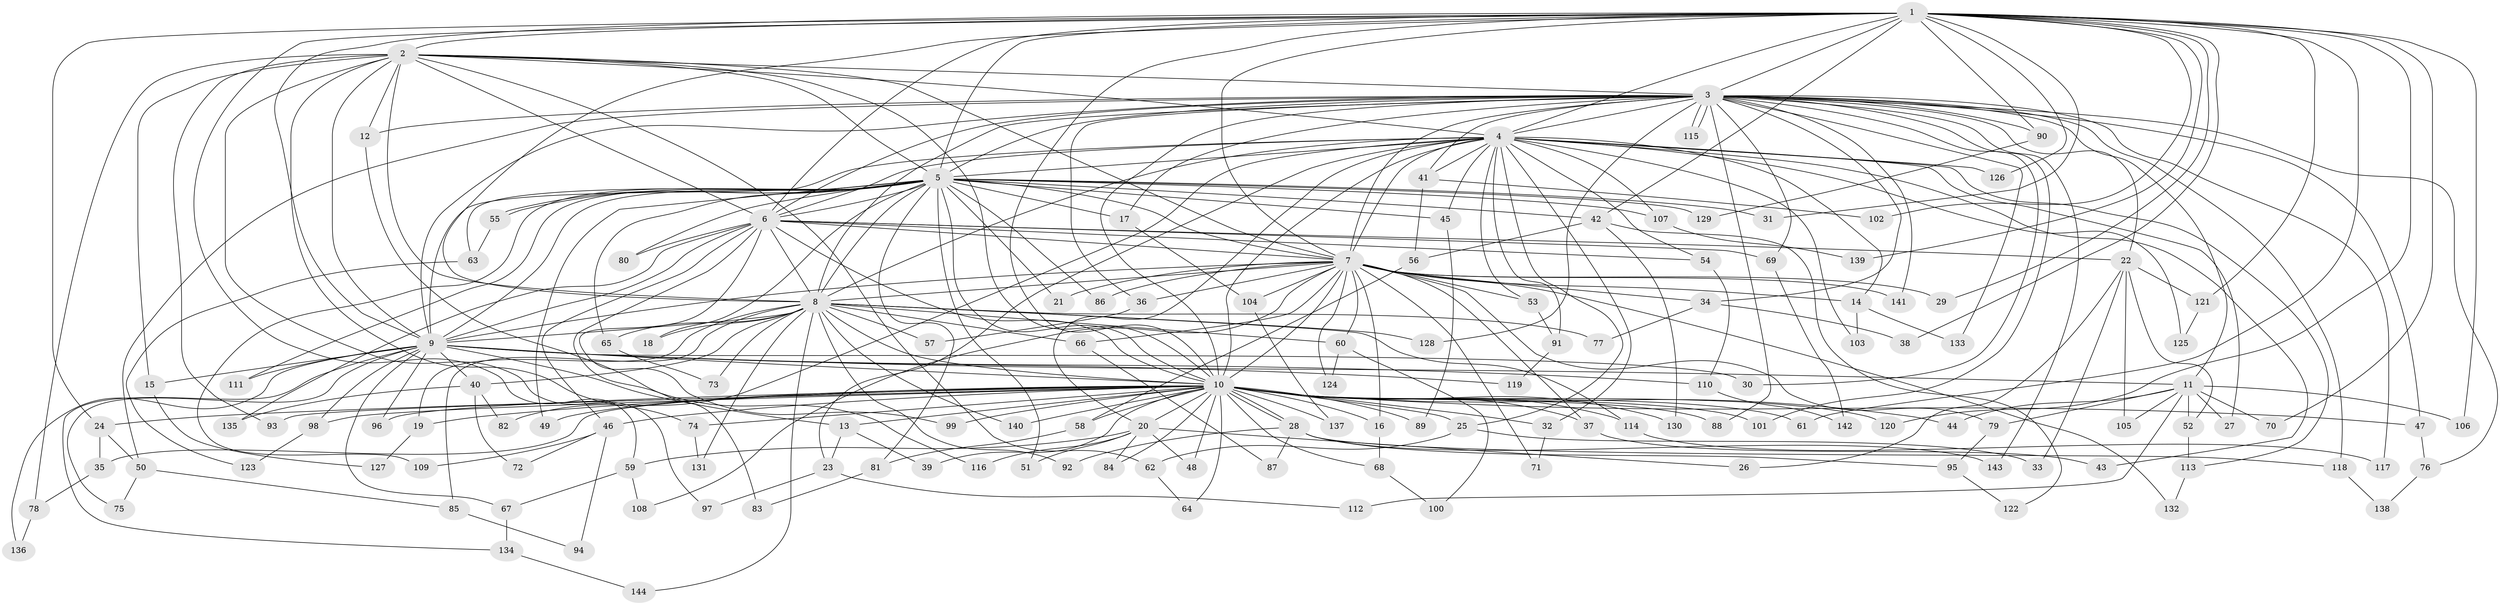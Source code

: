 // Generated by graph-tools (version 1.1) at 2025/34/03/09/25 02:34:39]
// undirected, 144 vertices, 313 edges
graph export_dot {
graph [start="1"]
  node [color=gray90,style=filled];
  1;
  2;
  3;
  4;
  5;
  6;
  7;
  8;
  9;
  10;
  11;
  12;
  13;
  14;
  15;
  16;
  17;
  18;
  19;
  20;
  21;
  22;
  23;
  24;
  25;
  26;
  27;
  28;
  29;
  30;
  31;
  32;
  33;
  34;
  35;
  36;
  37;
  38;
  39;
  40;
  41;
  42;
  43;
  44;
  45;
  46;
  47;
  48;
  49;
  50;
  51;
  52;
  53;
  54;
  55;
  56;
  57;
  58;
  59;
  60;
  61;
  62;
  63;
  64;
  65;
  66;
  67;
  68;
  69;
  70;
  71;
  72;
  73;
  74;
  75;
  76;
  77;
  78;
  79;
  80;
  81;
  82;
  83;
  84;
  85;
  86;
  87;
  88;
  89;
  90;
  91;
  92;
  93;
  94;
  95;
  96;
  97;
  98;
  99;
  100;
  101;
  102;
  103;
  104;
  105;
  106;
  107;
  108;
  109;
  110;
  111;
  112;
  113;
  114;
  115;
  116;
  117;
  118;
  119;
  120;
  121;
  122;
  123;
  124;
  125;
  126;
  127;
  128;
  129;
  130;
  131;
  132;
  133;
  134;
  135;
  136;
  137;
  138;
  139;
  140;
  141;
  142;
  143;
  144;
  1 -- 2;
  1 -- 3;
  1 -- 4;
  1 -- 5;
  1 -- 6;
  1 -- 7;
  1 -- 8;
  1 -- 9;
  1 -- 10;
  1 -- 24;
  1 -- 29;
  1 -- 31;
  1 -- 38;
  1 -- 42;
  1 -- 59;
  1 -- 61;
  1 -- 70;
  1 -- 90;
  1 -- 102;
  1 -- 106;
  1 -- 120;
  1 -- 121;
  1 -- 126;
  1 -- 139;
  2 -- 3;
  2 -- 4;
  2 -- 5;
  2 -- 6;
  2 -- 7;
  2 -- 8;
  2 -- 9;
  2 -- 10;
  2 -- 12;
  2 -- 15;
  2 -- 62;
  2 -- 74;
  2 -- 78;
  2 -- 93;
  2 -- 97;
  3 -- 4;
  3 -- 5;
  3 -- 6;
  3 -- 7;
  3 -- 8;
  3 -- 9;
  3 -- 10;
  3 -- 11;
  3 -- 12;
  3 -- 17;
  3 -- 22;
  3 -- 30;
  3 -- 34;
  3 -- 36;
  3 -- 41;
  3 -- 47;
  3 -- 50;
  3 -- 69;
  3 -- 76;
  3 -- 88;
  3 -- 90;
  3 -- 101;
  3 -- 115;
  3 -- 115;
  3 -- 117;
  3 -- 118;
  3 -- 128;
  3 -- 133;
  3 -- 141;
  3 -- 143;
  4 -- 5;
  4 -- 6;
  4 -- 7;
  4 -- 8;
  4 -- 9;
  4 -- 10;
  4 -- 14;
  4 -- 20;
  4 -- 23;
  4 -- 25;
  4 -- 27;
  4 -- 32;
  4 -- 41;
  4 -- 43;
  4 -- 45;
  4 -- 53;
  4 -- 54;
  4 -- 82;
  4 -- 91;
  4 -- 103;
  4 -- 107;
  4 -- 113;
  4 -- 125;
  4 -- 126;
  5 -- 6;
  5 -- 7;
  5 -- 8;
  5 -- 9;
  5 -- 10;
  5 -- 17;
  5 -- 18;
  5 -- 21;
  5 -- 31;
  5 -- 42;
  5 -- 45;
  5 -- 49;
  5 -- 51;
  5 -- 55;
  5 -- 55;
  5 -- 63;
  5 -- 65;
  5 -- 80;
  5 -- 81;
  5 -- 86;
  5 -- 107;
  5 -- 109;
  5 -- 111;
  5 -- 129;
  6 -- 7;
  6 -- 8;
  6 -- 9;
  6 -- 10;
  6 -- 22;
  6 -- 46;
  6 -- 54;
  6 -- 69;
  6 -- 80;
  6 -- 83;
  6 -- 99;
  6 -- 135;
  7 -- 8;
  7 -- 9;
  7 -- 10;
  7 -- 14;
  7 -- 16;
  7 -- 21;
  7 -- 29;
  7 -- 34;
  7 -- 36;
  7 -- 37;
  7 -- 53;
  7 -- 60;
  7 -- 66;
  7 -- 71;
  7 -- 79;
  7 -- 86;
  7 -- 104;
  7 -- 108;
  7 -- 124;
  7 -- 132;
  7 -- 141;
  8 -- 9;
  8 -- 10;
  8 -- 18;
  8 -- 19;
  8 -- 40;
  8 -- 57;
  8 -- 60;
  8 -- 65;
  8 -- 66;
  8 -- 73;
  8 -- 77;
  8 -- 85;
  8 -- 92;
  8 -- 114;
  8 -- 128;
  8 -- 131;
  8 -- 140;
  8 -- 144;
  9 -- 10;
  9 -- 11;
  9 -- 13;
  9 -- 15;
  9 -- 30;
  9 -- 40;
  9 -- 67;
  9 -- 75;
  9 -- 96;
  9 -- 98;
  9 -- 110;
  9 -- 111;
  9 -- 119;
  9 -- 134;
  9 -- 136;
  10 -- 13;
  10 -- 16;
  10 -- 19;
  10 -- 20;
  10 -- 24;
  10 -- 25;
  10 -- 28;
  10 -- 28;
  10 -- 32;
  10 -- 35;
  10 -- 37;
  10 -- 39;
  10 -- 44;
  10 -- 46;
  10 -- 47;
  10 -- 48;
  10 -- 49;
  10 -- 58;
  10 -- 61;
  10 -- 64;
  10 -- 68;
  10 -- 74;
  10 -- 84;
  10 -- 88;
  10 -- 89;
  10 -- 93;
  10 -- 96;
  10 -- 98;
  10 -- 99;
  10 -- 101;
  10 -- 114;
  10 -- 120;
  10 -- 130;
  10 -- 137;
  10 -- 140;
  11 -- 27;
  11 -- 44;
  11 -- 52;
  11 -- 70;
  11 -- 79;
  11 -- 105;
  11 -- 106;
  11 -- 112;
  12 -- 116;
  13 -- 23;
  13 -- 39;
  14 -- 103;
  14 -- 133;
  15 -- 127;
  16 -- 68;
  17 -- 104;
  19 -- 127;
  20 -- 26;
  20 -- 48;
  20 -- 51;
  20 -- 59;
  20 -- 84;
  20 -- 116;
  22 -- 26;
  22 -- 33;
  22 -- 52;
  22 -- 105;
  22 -- 121;
  23 -- 97;
  23 -- 112;
  24 -- 35;
  24 -- 50;
  25 -- 33;
  25 -- 62;
  28 -- 87;
  28 -- 92;
  28 -- 95;
  28 -- 118;
  28 -- 143;
  32 -- 71;
  34 -- 38;
  34 -- 77;
  35 -- 78;
  36 -- 57;
  37 -- 43;
  40 -- 72;
  40 -- 82;
  40 -- 135;
  41 -- 56;
  41 -- 102;
  42 -- 56;
  42 -- 122;
  42 -- 130;
  45 -- 89;
  46 -- 72;
  46 -- 94;
  46 -- 109;
  47 -- 76;
  50 -- 75;
  50 -- 85;
  52 -- 113;
  53 -- 91;
  54 -- 110;
  55 -- 63;
  56 -- 58;
  58 -- 81;
  59 -- 67;
  59 -- 108;
  60 -- 100;
  60 -- 124;
  62 -- 64;
  63 -- 123;
  65 -- 73;
  66 -- 87;
  67 -- 134;
  68 -- 100;
  69 -- 142;
  74 -- 131;
  76 -- 138;
  78 -- 136;
  79 -- 95;
  81 -- 83;
  85 -- 94;
  90 -- 129;
  91 -- 119;
  95 -- 122;
  98 -- 123;
  104 -- 137;
  107 -- 139;
  110 -- 142;
  113 -- 132;
  114 -- 117;
  118 -- 138;
  121 -- 125;
  134 -- 144;
}
